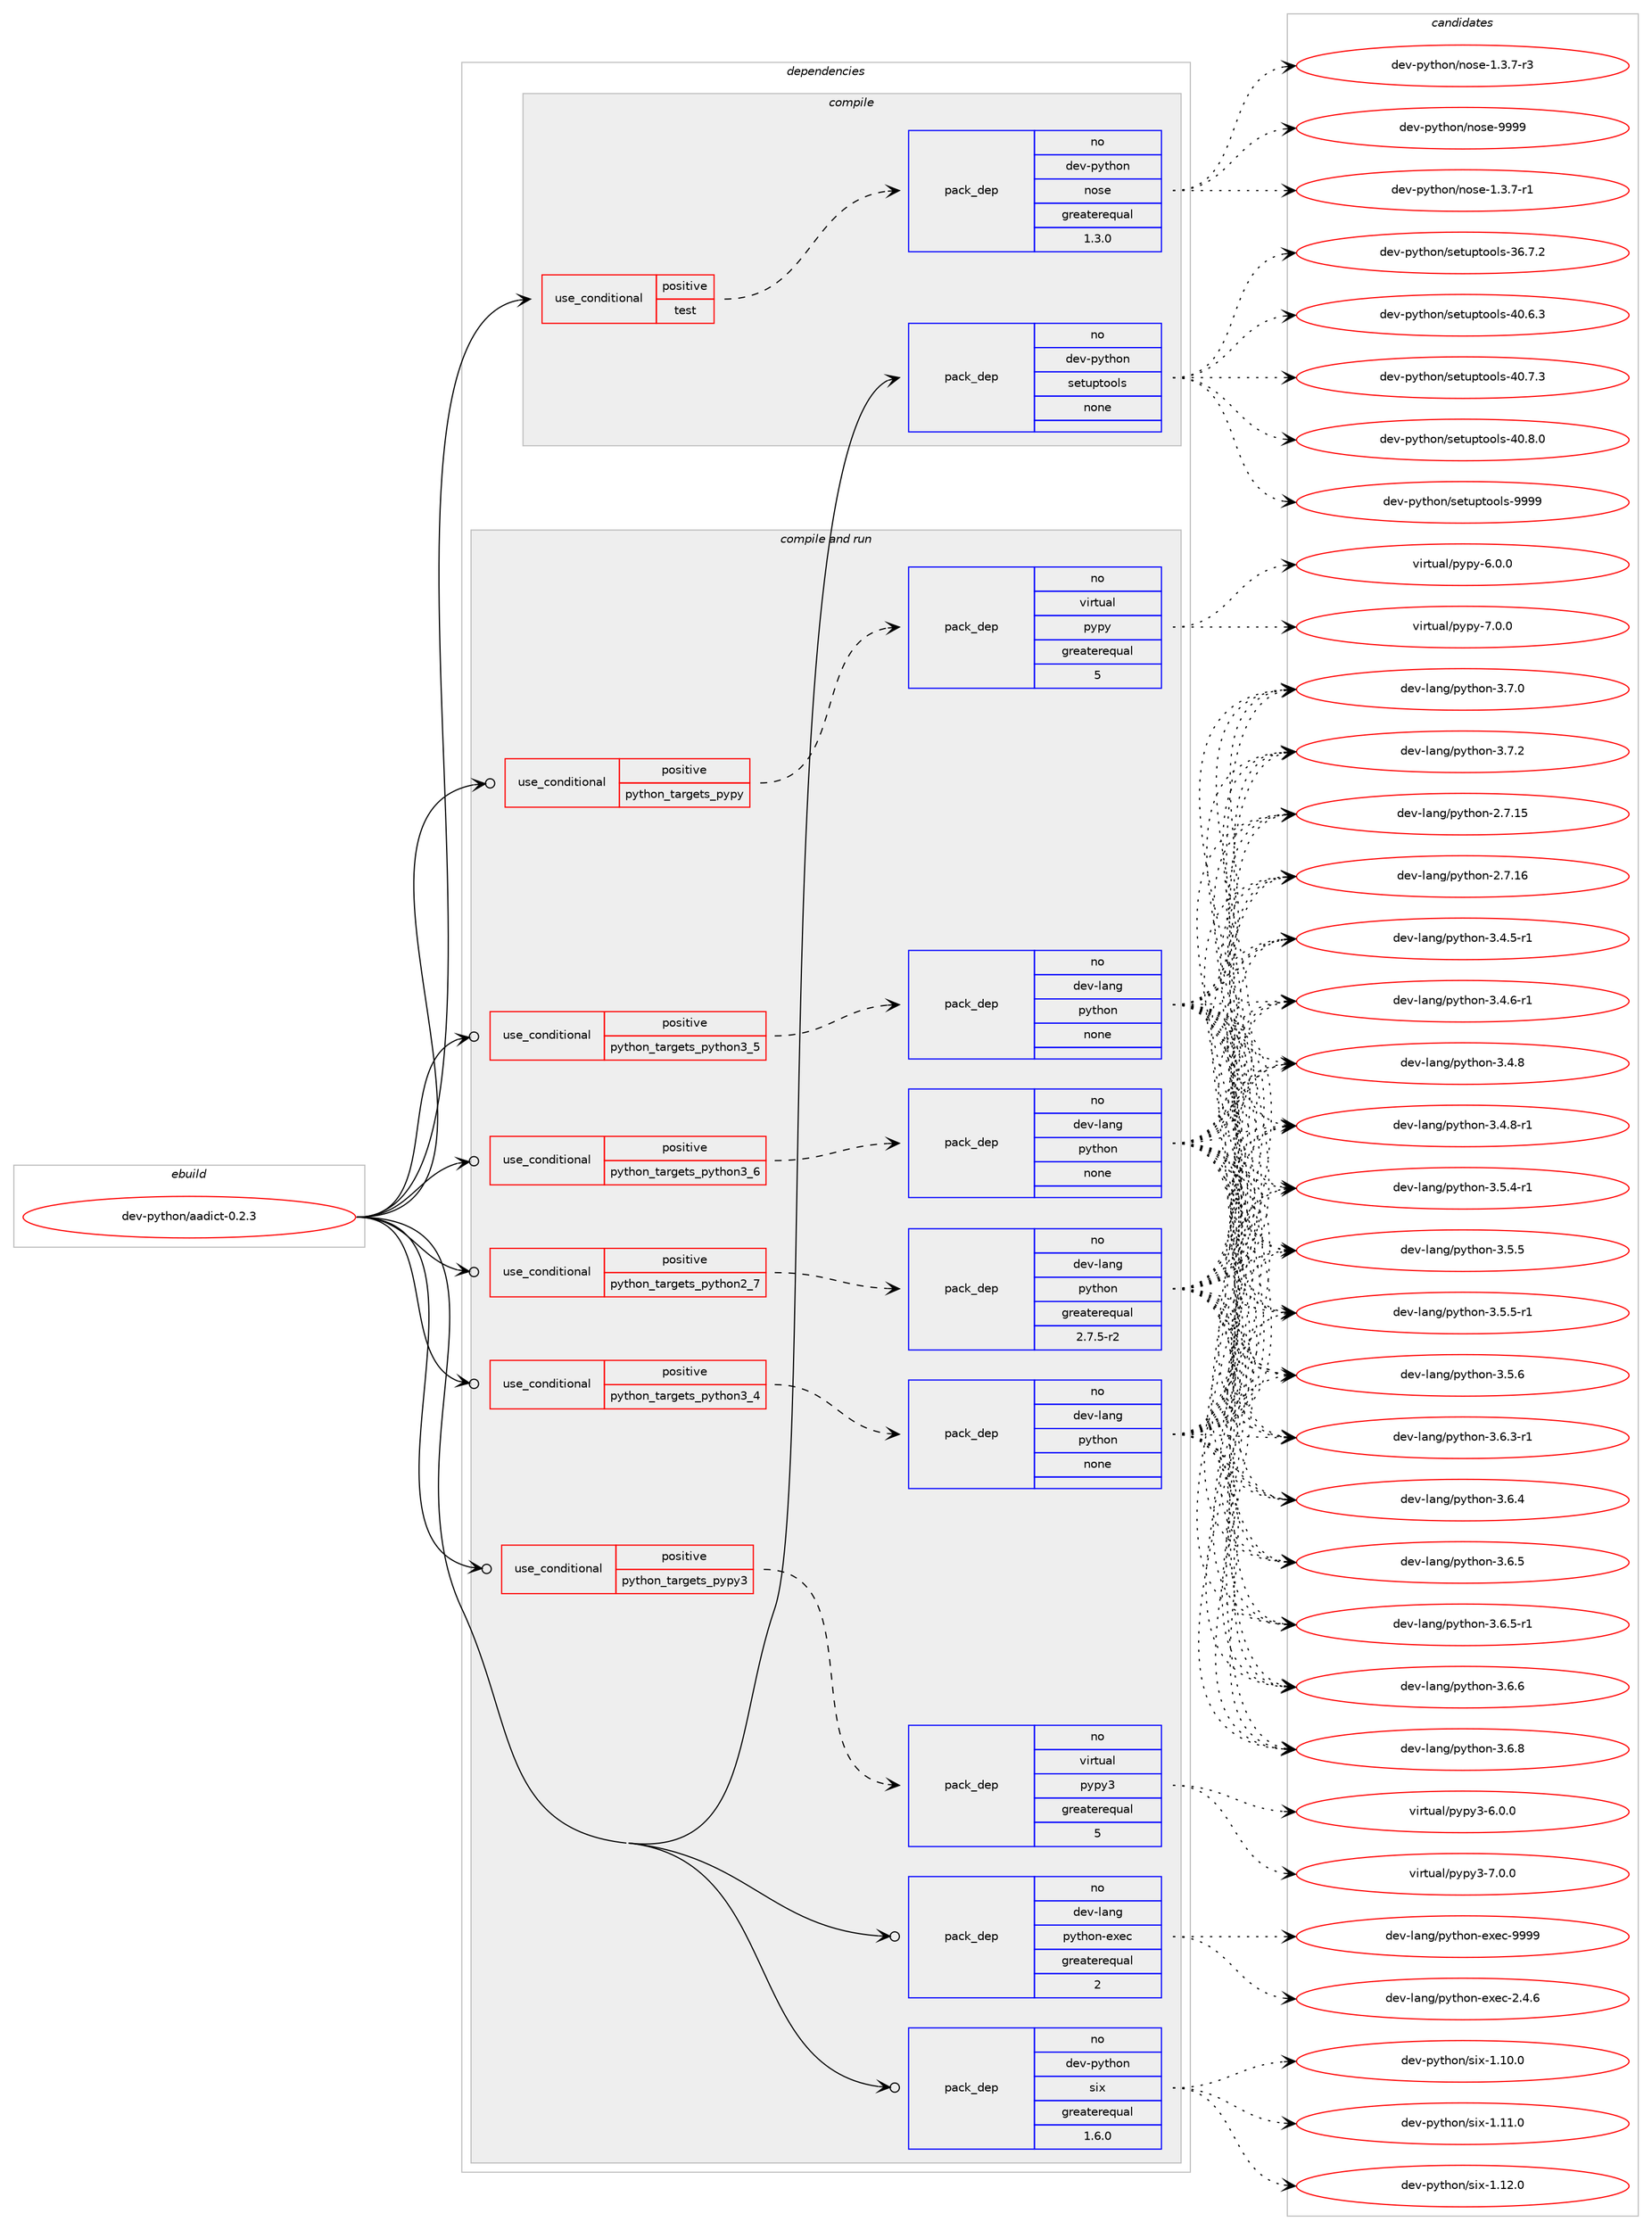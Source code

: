 digraph prolog {

# *************
# Graph options
# *************

newrank=true;
concentrate=true;
compound=true;
graph [rankdir=LR,fontname=Helvetica,fontsize=10,ranksep=1.5];#, ranksep=2.5, nodesep=0.2];
edge  [arrowhead=vee];
node  [fontname=Helvetica,fontsize=10];

# **********
# The ebuild
# **********

subgraph cluster_leftcol {
color=gray;
rank=same;
label=<<i>ebuild</i>>;
id [label="dev-python/aadict-0.2.3", color=red, width=4, href="../dev-python/aadict-0.2.3.svg"];
}

# ****************
# The dependencies
# ****************

subgraph cluster_midcol {
color=gray;
label=<<i>dependencies</i>>;
subgraph cluster_compile {
fillcolor="#eeeeee";
style=filled;
label=<<i>compile</i>>;
subgraph cond370572 {
dependency1397594 [label=<<TABLE BORDER="0" CELLBORDER="1" CELLSPACING="0" CELLPADDING="4"><TR><TD ROWSPAN="3" CELLPADDING="10">use_conditional</TD></TR><TR><TD>positive</TD></TR><TR><TD>test</TD></TR></TABLE>>, shape=none, color=red];
subgraph pack1003797 {
dependency1397595 [label=<<TABLE BORDER="0" CELLBORDER="1" CELLSPACING="0" CELLPADDING="4" WIDTH="220"><TR><TD ROWSPAN="6" CELLPADDING="30">pack_dep</TD></TR><TR><TD WIDTH="110">no</TD></TR><TR><TD>dev-python</TD></TR><TR><TD>nose</TD></TR><TR><TD>greaterequal</TD></TR><TR><TD>1.3.0</TD></TR></TABLE>>, shape=none, color=blue];
}
dependency1397594:e -> dependency1397595:w [weight=20,style="dashed",arrowhead="vee"];
}
id:e -> dependency1397594:w [weight=20,style="solid",arrowhead="vee"];
subgraph pack1003798 {
dependency1397596 [label=<<TABLE BORDER="0" CELLBORDER="1" CELLSPACING="0" CELLPADDING="4" WIDTH="220"><TR><TD ROWSPAN="6" CELLPADDING="30">pack_dep</TD></TR><TR><TD WIDTH="110">no</TD></TR><TR><TD>dev-python</TD></TR><TR><TD>setuptools</TD></TR><TR><TD>none</TD></TR><TR><TD></TD></TR></TABLE>>, shape=none, color=blue];
}
id:e -> dependency1397596:w [weight=20,style="solid",arrowhead="vee"];
}
subgraph cluster_compileandrun {
fillcolor="#eeeeee";
style=filled;
label=<<i>compile and run</i>>;
subgraph cond370573 {
dependency1397597 [label=<<TABLE BORDER="0" CELLBORDER="1" CELLSPACING="0" CELLPADDING="4"><TR><TD ROWSPAN="3" CELLPADDING="10">use_conditional</TD></TR><TR><TD>positive</TD></TR><TR><TD>python_targets_pypy</TD></TR></TABLE>>, shape=none, color=red];
subgraph pack1003799 {
dependency1397598 [label=<<TABLE BORDER="0" CELLBORDER="1" CELLSPACING="0" CELLPADDING="4" WIDTH="220"><TR><TD ROWSPAN="6" CELLPADDING="30">pack_dep</TD></TR><TR><TD WIDTH="110">no</TD></TR><TR><TD>virtual</TD></TR><TR><TD>pypy</TD></TR><TR><TD>greaterequal</TD></TR><TR><TD>5</TD></TR></TABLE>>, shape=none, color=blue];
}
dependency1397597:e -> dependency1397598:w [weight=20,style="dashed",arrowhead="vee"];
}
id:e -> dependency1397597:w [weight=20,style="solid",arrowhead="odotvee"];
subgraph cond370574 {
dependency1397599 [label=<<TABLE BORDER="0" CELLBORDER="1" CELLSPACING="0" CELLPADDING="4"><TR><TD ROWSPAN="3" CELLPADDING="10">use_conditional</TD></TR><TR><TD>positive</TD></TR><TR><TD>python_targets_pypy3</TD></TR></TABLE>>, shape=none, color=red];
subgraph pack1003800 {
dependency1397600 [label=<<TABLE BORDER="0" CELLBORDER="1" CELLSPACING="0" CELLPADDING="4" WIDTH="220"><TR><TD ROWSPAN="6" CELLPADDING="30">pack_dep</TD></TR><TR><TD WIDTH="110">no</TD></TR><TR><TD>virtual</TD></TR><TR><TD>pypy3</TD></TR><TR><TD>greaterequal</TD></TR><TR><TD>5</TD></TR></TABLE>>, shape=none, color=blue];
}
dependency1397599:e -> dependency1397600:w [weight=20,style="dashed",arrowhead="vee"];
}
id:e -> dependency1397599:w [weight=20,style="solid",arrowhead="odotvee"];
subgraph cond370575 {
dependency1397601 [label=<<TABLE BORDER="0" CELLBORDER="1" CELLSPACING="0" CELLPADDING="4"><TR><TD ROWSPAN="3" CELLPADDING="10">use_conditional</TD></TR><TR><TD>positive</TD></TR><TR><TD>python_targets_python2_7</TD></TR></TABLE>>, shape=none, color=red];
subgraph pack1003801 {
dependency1397602 [label=<<TABLE BORDER="0" CELLBORDER="1" CELLSPACING="0" CELLPADDING="4" WIDTH="220"><TR><TD ROWSPAN="6" CELLPADDING="30">pack_dep</TD></TR><TR><TD WIDTH="110">no</TD></TR><TR><TD>dev-lang</TD></TR><TR><TD>python</TD></TR><TR><TD>greaterequal</TD></TR><TR><TD>2.7.5-r2</TD></TR></TABLE>>, shape=none, color=blue];
}
dependency1397601:e -> dependency1397602:w [weight=20,style="dashed",arrowhead="vee"];
}
id:e -> dependency1397601:w [weight=20,style="solid",arrowhead="odotvee"];
subgraph cond370576 {
dependency1397603 [label=<<TABLE BORDER="0" CELLBORDER="1" CELLSPACING="0" CELLPADDING="4"><TR><TD ROWSPAN="3" CELLPADDING="10">use_conditional</TD></TR><TR><TD>positive</TD></TR><TR><TD>python_targets_python3_4</TD></TR></TABLE>>, shape=none, color=red];
subgraph pack1003802 {
dependency1397604 [label=<<TABLE BORDER="0" CELLBORDER="1" CELLSPACING="0" CELLPADDING="4" WIDTH="220"><TR><TD ROWSPAN="6" CELLPADDING="30">pack_dep</TD></TR><TR><TD WIDTH="110">no</TD></TR><TR><TD>dev-lang</TD></TR><TR><TD>python</TD></TR><TR><TD>none</TD></TR><TR><TD></TD></TR></TABLE>>, shape=none, color=blue];
}
dependency1397603:e -> dependency1397604:w [weight=20,style="dashed",arrowhead="vee"];
}
id:e -> dependency1397603:w [weight=20,style="solid",arrowhead="odotvee"];
subgraph cond370577 {
dependency1397605 [label=<<TABLE BORDER="0" CELLBORDER="1" CELLSPACING="0" CELLPADDING="4"><TR><TD ROWSPAN="3" CELLPADDING="10">use_conditional</TD></TR><TR><TD>positive</TD></TR><TR><TD>python_targets_python3_5</TD></TR></TABLE>>, shape=none, color=red];
subgraph pack1003803 {
dependency1397606 [label=<<TABLE BORDER="0" CELLBORDER="1" CELLSPACING="0" CELLPADDING="4" WIDTH="220"><TR><TD ROWSPAN="6" CELLPADDING="30">pack_dep</TD></TR><TR><TD WIDTH="110">no</TD></TR><TR><TD>dev-lang</TD></TR><TR><TD>python</TD></TR><TR><TD>none</TD></TR><TR><TD></TD></TR></TABLE>>, shape=none, color=blue];
}
dependency1397605:e -> dependency1397606:w [weight=20,style="dashed",arrowhead="vee"];
}
id:e -> dependency1397605:w [weight=20,style="solid",arrowhead="odotvee"];
subgraph cond370578 {
dependency1397607 [label=<<TABLE BORDER="0" CELLBORDER="1" CELLSPACING="0" CELLPADDING="4"><TR><TD ROWSPAN="3" CELLPADDING="10">use_conditional</TD></TR><TR><TD>positive</TD></TR><TR><TD>python_targets_python3_6</TD></TR></TABLE>>, shape=none, color=red];
subgraph pack1003804 {
dependency1397608 [label=<<TABLE BORDER="0" CELLBORDER="1" CELLSPACING="0" CELLPADDING="4" WIDTH="220"><TR><TD ROWSPAN="6" CELLPADDING="30">pack_dep</TD></TR><TR><TD WIDTH="110">no</TD></TR><TR><TD>dev-lang</TD></TR><TR><TD>python</TD></TR><TR><TD>none</TD></TR><TR><TD></TD></TR></TABLE>>, shape=none, color=blue];
}
dependency1397607:e -> dependency1397608:w [weight=20,style="dashed",arrowhead="vee"];
}
id:e -> dependency1397607:w [weight=20,style="solid",arrowhead="odotvee"];
subgraph pack1003805 {
dependency1397609 [label=<<TABLE BORDER="0" CELLBORDER="1" CELLSPACING="0" CELLPADDING="4" WIDTH="220"><TR><TD ROWSPAN="6" CELLPADDING="30">pack_dep</TD></TR><TR><TD WIDTH="110">no</TD></TR><TR><TD>dev-lang</TD></TR><TR><TD>python-exec</TD></TR><TR><TD>greaterequal</TD></TR><TR><TD>2</TD></TR></TABLE>>, shape=none, color=blue];
}
id:e -> dependency1397609:w [weight=20,style="solid",arrowhead="odotvee"];
subgraph pack1003806 {
dependency1397610 [label=<<TABLE BORDER="0" CELLBORDER="1" CELLSPACING="0" CELLPADDING="4" WIDTH="220"><TR><TD ROWSPAN="6" CELLPADDING="30">pack_dep</TD></TR><TR><TD WIDTH="110">no</TD></TR><TR><TD>dev-python</TD></TR><TR><TD>six</TD></TR><TR><TD>greaterequal</TD></TR><TR><TD>1.6.0</TD></TR></TABLE>>, shape=none, color=blue];
}
id:e -> dependency1397610:w [weight=20,style="solid",arrowhead="odotvee"];
}
subgraph cluster_run {
fillcolor="#eeeeee";
style=filled;
label=<<i>run</i>>;
}
}

# **************
# The candidates
# **************

subgraph cluster_choices {
rank=same;
color=gray;
label=<<i>candidates</i>>;

subgraph choice1003797 {
color=black;
nodesep=1;
choice10010111845112121116104111110471101111151014549465146554511449 [label="dev-python/nose-1.3.7-r1", color=red, width=4,href="../dev-python/nose-1.3.7-r1.svg"];
choice10010111845112121116104111110471101111151014549465146554511451 [label="dev-python/nose-1.3.7-r3", color=red, width=4,href="../dev-python/nose-1.3.7-r3.svg"];
choice10010111845112121116104111110471101111151014557575757 [label="dev-python/nose-9999", color=red, width=4,href="../dev-python/nose-9999.svg"];
dependency1397595:e -> choice10010111845112121116104111110471101111151014549465146554511449:w [style=dotted,weight="100"];
dependency1397595:e -> choice10010111845112121116104111110471101111151014549465146554511451:w [style=dotted,weight="100"];
dependency1397595:e -> choice10010111845112121116104111110471101111151014557575757:w [style=dotted,weight="100"];
}
subgraph choice1003798 {
color=black;
nodesep=1;
choice100101118451121211161041111104711510111611711211611111110811545515446554650 [label="dev-python/setuptools-36.7.2", color=red, width=4,href="../dev-python/setuptools-36.7.2.svg"];
choice100101118451121211161041111104711510111611711211611111110811545524846544651 [label="dev-python/setuptools-40.6.3", color=red, width=4,href="../dev-python/setuptools-40.6.3.svg"];
choice100101118451121211161041111104711510111611711211611111110811545524846554651 [label="dev-python/setuptools-40.7.3", color=red, width=4,href="../dev-python/setuptools-40.7.3.svg"];
choice100101118451121211161041111104711510111611711211611111110811545524846564648 [label="dev-python/setuptools-40.8.0", color=red, width=4,href="../dev-python/setuptools-40.8.0.svg"];
choice10010111845112121116104111110471151011161171121161111111081154557575757 [label="dev-python/setuptools-9999", color=red, width=4,href="../dev-python/setuptools-9999.svg"];
dependency1397596:e -> choice100101118451121211161041111104711510111611711211611111110811545515446554650:w [style=dotted,weight="100"];
dependency1397596:e -> choice100101118451121211161041111104711510111611711211611111110811545524846544651:w [style=dotted,weight="100"];
dependency1397596:e -> choice100101118451121211161041111104711510111611711211611111110811545524846554651:w [style=dotted,weight="100"];
dependency1397596:e -> choice100101118451121211161041111104711510111611711211611111110811545524846564648:w [style=dotted,weight="100"];
dependency1397596:e -> choice10010111845112121116104111110471151011161171121161111111081154557575757:w [style=dotted,weight="100"];
}
subgraph choice1003799 {
color=black;
nodesep=1;
choice1181051141161179710847112121112121455446484648 [label="virtual/pypy-6.0.0", color=red, width=4,href="../virtual/pypy-6.0.0.svg"];
choice1181051141161179710847112121112121455546484648 [label="virtual/pypy-7.0.0", color=red, width=4,href="../virtual/pypy-7.0.0.svg"];
dependency1397598:e -> choice1181051141161179710847112121112121455446484648:w [style=dotted,weight="100"];
dependency1397598:e -> choice1181051141161179710847112121112121455546484648:w [style=dotted,weight="100"];
}
subgraph choice1003800 {
color=black;
nodesep=1;
choice118105114116117971084711212111212151455446484648 [label="virtual/pypy3-6.0.0", color=red, width=4,href="../virtual/pypy3-6.0.0.svg"];
choice118105114116117971084711212111212151455546484648 [label="virtual/pypy3-7.0.0", color=red, width=4,href="../virtual/pypy3-7.0.0.svg"];
dependency1397600:e -> choice118105114116117971084711212111212151455446484648:w [style=dotted,weight="100"];
dependency1397600:e -> choice118105114116117971084711212111212151455546484648:w [style=dotted,weight="100"];
}
subgraph choice1003801 {
color=black;
nodesep=1;
choice10010111845108971101034711212111610411111045504655464953 [label="dev-lang/python-2.7.15", color=red, width=4,href="../dev-lang/python-2.7.15.svg"];
choice10010111845108971101034711212111610411111045504655464954 [label="dev-lang/python-2.7.16", color=red, width=4,href="../dev-lang/python-2.7.16.svg"];
choice1001011184510897110103471121211161041111104551465246534511449 [label="dev-lang/python-3.4.5-r1", color=red, width=4,href="../dev-lang/python-3.4.5-r1.svg"];
choice1001011184510897110103471121211161041111104551465246544511449 [label="dev-lang/python-3.4.6-r1", color=red, width=4,href="../dev-lang/python-3.4.6-r1.svg"];
choice100101118451089711010347112121116104111110455146524656 [label="dev-lang/python-3.4.8", color=red, width=4,href="../dev-lang/python-3.4.8.svg"];
choice1001011184510897110103471121211161041111104551465246564511449 [label="dev-lang/python-3.4.8-r1", color=red, width=4,href="../dev-lang/python-3.4.8-r1.svg"];
choice1001011184510897110103471121211161041111104551465346524511449 [label="dev-lang/python-3.5.4-r1", color=red, width=4,href="../dev-lang/python-3.5.4-r1.svg"];
choice100101118451089711010347112121116104111110455146534653 [label="dev-lang/python-3.5.5", color=red, width=4,href="../dev-lang/python-3.5.5.svg"];
choice1001011184510897110103471121211161041111104551465346534511449 [label="dev-lang/python-3.5.5-r1", color=red, width=4,href="../dev-lang/python-3.5.5-r1.svg"];
choice100101118451089711010347112121116104111110455146534654 [label="dev-lang/python-3.5.6", color=red, width=4,href="../dev-lang/python-3.5.6.svg"];
choice1001011184510897110103471121211161041111104551465446514511449 [label="dev-lang/python-3.6.3-r1", color=red, width=4,href="../dev-lang/python-3.6.3-r1.svg"];
choice100101118451089711010347112121116104111110455146544652 [label="dev-lang/python-3.6.4", color=red, width=4,href="../dev-lang/python-3.6.4.svg"];
choice100101118451089711010347112121116104111110455146544653 [label="dev-lang/python-3.6.5", color=red, width=4,href="../dev-lang/python-3.6.5.svg"];
choice1001011184510897110103471121211161041111104551465446534511449 [label="dev-lang/python-3.6.5-r1", color=red, width=4,href="../dev-lang/python-3.6.5-r1.svg"];
choice100101118451089711010347112121116104111110455146544654 [label="dev-lang/python-3.6.6", color=red, width=4,href="../dev-lang/python-3.6.6.svg"];
choice100101118451089711010347112121116104111110455146544656 [label="dev-lang/python-3.6.8", color=red, width=4,href="../dev-lang/python-3.6.8.svg"];
choice100101118451089711010347112121116104111110455146554648 [label="dev-lang/python-3.7.0", color=red, width=4,href="../dev-lang/python-3.7.0.svg"];
choice100101118451089711010347112121116104111110455146554650 [label="dev-lang/python-3.7.2", color=red, width=4,href="../dev-lang/python-3.7.2.svg"];
dependency1397602:e -> choice10010111845108971101034711212111610411111045504655464953:w [style=dotted,weight="100"];
dependency1397602:e -> choice10010111845108971101034711212111610411111045504655464954:w [style=dotted,weight="100"];
dependency1397602:e -> choice1001011184510897110103471121211161041111104551465246534511449:w [style=dotted,weight="100"];
dependency1397602:e -> choice1001011184510897110103471121211161041111104551465246544511449:w [style=dotted,weight="100"];
dependency1397602:e -> choice100101118451089711010347112121116104111110455146524656:w [style=dotted,weight="100"];
dependency1397602:e -> choice1001011184510897110103471121211161041111104551465246564511449:w [style=dotted,weight="100"];
dependency1397602:e -> choice1001011184510897110103471121211161041111104551465346524511449:w [style=dotted,weight="100"];
dependency1397602:e -> choice100101118451089711010347112121116104111110455146534653:w [style=dotted,weight="100"];
dependency1397602:e -> choice1001011184510897110103471121211161041111104551465346534511449:w [style=dotted,weight="100"];
dependency1397602:e -> choice100101118451089711010347112121116104111110455146534654:w [style=dotted,weight="100"];
dependency1397602:e -> choice1001011184510897110103471121211161041111104551465446514511449:w [style=dotted,weight="100"];
dependency1397602:e -> choice100101118451089711010347112121116104111110455146544652:w [style=dotted,weight="100"];
dependency1397602:e -> choice100101118451089711010347112121116104111110455146544653:w [style=dotted,weight="100"];
dependency1397602:e -> choice1001011184510897110103471121211161041111104551465446534511449:w [style=dotted,weight="100"];
dependency1397602:e -> choice100101118451089711010347112121116104111110455146544654:w [style=dotted,weight="100"];
dependency1397602:e -> choice100101118451089711010347112121116104111110455146544656:w [style=dotted,weight="100"];
dependency1397602:e -> choice100101118451089711010347112121116104111110455146554648:w [style=dotted,weight="100"];
dependency1397602:e -> choice100101118451089711010347112121116104111110455146554650:w [style=dotted,weight="100"];
}
subgraph choice1003802 {
color=black;
nodesep=1;
choice10010111845108971101034711212111610411111045504655464953 [label="dev-lang/python-2.7.15", color=red, width=4,href="../dev-lang/python-2.7.15.svg"];
choice10010111845108971101034711212111610411111045504655464954 [label="dev-lang/python-2.7.16", color=red, width=4,href="../dev-lang/python-2.7.16.svg"];
choice1001011184510897110103471121211161041111104551465246534511449 [label="dev-lang/python-3.4.5-r1", color=red, width=4,href="../dev-lang/python-3.4.5-r1.svg"];
choice1001011184510897110103471121211161041111104551465246544511449 [label="dev-lang/python-3.4.6-r1", color=red, width=4,href="../dev-lang/python-3.4.6-r1.svg"];
choice100101118451089711010347112121116104111110455146524656 [label="dev-lang/python-3.4.8", color=red, width=4,href="../dev-lang/python-3.4.8.svg"];
choice1001011184510897110103471121211161041111104551465246564511449 [label="dev-lang/python-3.4.8-r1", color=red, width=4,href="../dev-lang/python-3.4.8-r1.svg"];
choice1001011184510897110103471121211161041111104551465346524511449 [label="dev-lang/python-3.5.4-r1", color=red, width=4,href="../dev-lang/python-3.5.4-r1.svg"];
choice100101118451089711010347112121116104111110455146534653 [label="dev-lang/python-3.5.5", color=red, width=4,href="../dev-lang/python-3.5.5.svg"];
choice1001011184510897110103471121211161041111104551465346534511449 [label="dev-lang/python-3.5.5-r1", color=red, width=4,href="../dev-lang/python-3.5.5-r1.svg"];
choice100101118451089711010347112121116104111110455146534654 [label="dev-lang/python-3.5.6", color=red, width=4,href="../dev-lang/python-3.5.6.svg"];
choice1001011184510897110103471121211161041111104551465446514511449 [label="dev-lang/python-3.6.3-r1", color=red, width=4,href="../dev-lang/python-3.6.3-r1.svg"];
choice100101118451089711010347112121116104111110455146544652 [label="dev-lang/python-3.6.4", color=red, width=4,href="../dev-lang/python-3.6.4.svg"];
choice100101118451089711010347112121116104111110455146544653 [label="dev-lang/python-3.6.5", color=red, width=4,href="../dev-lang/python-3.6.5.svg"];
choice1001011184510897110103471121211161041111104551465446534511449 [label="dev-lang/python-3.6.5-r1", color=red, width=4,href="../dev-lang/python-3.6.5-r1.svg"];
choice100101118451089711010347112121116104111110455146544654 [label="dev-lang/python-3.6.6", color=red, width=4,href="../dev-lang/python-3.6.6.svg"];
choice100101118451089711010347112121116104111110455146544656 [label="dev-lang/python-3.6.8", color=red, width=4,href="../dev-lang/python-3.6.8.svg"];
choice100101118451089711010347112121116104111110455146554648 [label="dev-lang/python-3.7.0", color=red, width=4,href="../dev-lang/python-3.7.0.svg"];
choice100101118451089711010347112121116104111110455146554650 [label="dev-lang/python-3.7.2", color=red, width=4,href="../dev-lang/python-3.7.2.svg"];
dependency1397604:e -> choice10010111845108971101034711212111610411111045504655464953:w [style=dotted,weight="100"];
dependency1397604:e -> choice10010111845108971101034711212111610411111045504655464954:w [style=dotted,weight="100"];
dependency1397604:e -> choice1001011184510897110103471121211161041111104551465246534511449:w [style=dotted,weight="100"];
dependency1397604:e -> choice1001011184510897110103471121211161041111104551465246544511449:w [style=dotted,weight="100"];
dependency1397604:e -> choice100101118451089711010347112121116104111110455146524656:w [style=dotted,weight="100"];
dependency1397604:e -> choice1001011184510897110103471121211161041111104551465246564511449:w [style=dotted,weight="100"];
dependency1397604:e -> choice1001011184510897110103471121211161041111104551465346524511449:w [style=dotted,weight="100"];
dependency1397604:e -> choice100101118451089711010347112121116104111110455146534653:w [style=dotted,weight="100"];
dependency1397604:e -> choice1001011184510897110103471121211161041111104551465346534511449:w [style=dotted,weight="100"];
dependency1397604:e -> choice100101118451089711010347112121116104111110455146534654:w [style=dotted,weight="100"];
dependency1397604:e -> choice1001011184510897110103471121211161041111104551465446514511449:w [style=dotted,weight="100"];
dependency1397604:e -> choice100101118451089711010347112121116104111110455146544652:w [style=dotted,weight="100"];
dependency1397604:e -> choice100101118451089711010347112121116104111110455146544653:w [style=dotted,weight="100"];
dependency1397604:e -> choice1001011184510897110103471121211161041111104551465446534511449:w [style=dotted,weight="100"];
dependency1397604:e -> choice100101118451089711010347112121116104111110455146544654:w [style=dotted,weight="100"];
dependency1397604:e -> choice100101118451089711010347112121116104111110455146544656:w [style=dotted,weight="100"];
dependency1397604:e -> choice100101118451089711010347112121116104111110455146554648:w [style=dotted,weight="100"];
dependency1397604:e -> choice100101118451089711010347112121116104111110455146554650:w [style=dotted,weight="100"];
}
subgraph choice1003803 {
color=black;
nodesep=1;
choice10010111845108971101034711212111610411111045504655464953 [label="dev-lang/python-2.7.15", color=red, width=4,href="../dev-lang/python-2.7.15.svg"];
choice10010111845108971101034711212111610411111045504655464954 [label="dev-lang/python-2.7.16", color=red, width=4,href="../dev-lang/python-2.7.16.svg"];
choice1001011184510897110103471121211161041111104551465246534511449 [label="dev-lang/python-3.4.5-r1", color=red, width=4,href="../dev-lang/python-3.4.5-r1.svg"];
choice1001011184510897110103471121211161041111104551465246544511449 [label="dev-lang/python-3.4.6-r1", color=red, width=4,href="../dev-lang/python-3.4.6-r1.svg"];
choice100101118451089711010347112121116104111110455146524656 [label="dev-lang/python-3.4.8", color=red, width=4,href="../dev-lang/python-3.4.8.svg"];
choice1001011184510897110103471121211161041111104551465246564511449 [label="dev-lang/python-3.4.8-r1", color=red, width=4,href="../dev-lang/python-3.4.8-r1.svg"];
choice1001011184510897110103471121211161041111104551465346524511449 [label="dev-lang/python-3.5.4-r1", color=red, width=4,href="../dev-lang/python-3.5.4-r1.svg"];
choice100101118451089711010347112121116104111110455146534653 [label="dev-lang/python-3.5.5", color=red, width=4,href="../dev-lang/python-3.5.5.svg"];
choice1001011184510897110103471121211161041111104551465346534511449 [label="dev-lang/python-3.5.5-r1", color=red, width=4,href="../dev-lang/python-3.5.5-r1.svg"];
choice100101118451089711010347112121116104111110455146534654 [label="dev-lang/python-3.5.6", color=red, width=4,href="../dev-lang/python-3.5.6.svg"];
choice1001011184510897110103471121211161041111104551465446514511449 [label="dev-lang/python-3.6.3-r1", color=red, width=4,href="../dev-lang/python-3.6.3-r1.svg"];
choice100101118451089711010347112121116104111110455146544652 [label="dev-lang/python-3.6.4", color=red, width=4,href="../dev-lang/python-3.6.4.svg"];
choice100101118451089711010347112121116104111110455146544653 [label="dev-lang/python-3.6.5", color=red, width=4,href="../dev-lang/python-3.6.5.svg"];
choice1001011184510897110103471121211161041111104551465446534511449 [label="dev-lang/python-3.6.5-r1", color=red, width=4,href="../dev-lang/python-3.6.5-r1.svg"];
choice100101118451089711010347112121116104111110455146544654 [label="dev-lang/python-3.6.6", color=red, width=4,href="../dev-lang/python-3.6.6.svg"];
choice100101118451089711010347112121116104111110455146544656 [label="dev-lang/python-3.6.8", color=red, width=4,href="../dev-lang/python-3.6.8.svg"];
choice100101118451089711010347112121116104111110455146554648 [label="dev-lang/python-3.7.0", color=red, width=4,href="../dev-lang/python-3.7.0.svg"];
choice100101118451089711010347112121116104111110455146554650 [label="dev-lang/python-3.7.2", color=red, width=4,href="../dev-lang/python-3.7.2.svg"];
dependency1397606:e -> choice10010111845108971101034711212111610411111045504655464953:w [style=dotted,weight="100"];
dependency1397606:e -> choice10010111845108971101034711212111610411111045504655464954:w [style=dotted,weight="100"];
dependency1397606:e -> choice1001011184510897110103471121211161041111104551465246534511449:w [style=dotted,weight="100"];
dependency1397606:e -> choice1001011184510897110103471121211161041111104551465246544511449:w [style=dotted,weight="100"];
dependency1397606:e -> choice100101118451089711010347112121116104111110455146524656:w [style=dotted,weight="100"];
dependency1397606:e -> choice1001011184510897110103471121211161041111104551465246564511449:w [style=dotted,weight="100"];
dependency1397606:e -> choice1001011184510897110103471121211161041111104551465346524511449:w [style=dotted,weight="100"];
dependency1397606:e -> choice100101118451089711010347112121116104111110455146534653:w [style=dotted,weight="100"];
dependency1397606:e -> choice1001011184510897110103471121211161041111104551465346534511449:w [style=dotted,weight="100"];
dependency1397606:e -> choice100101118451089711010347112121116104111110455146534654:w [style=dotted,weight="100"];
dependency1397606:e -> choice1001011184510897110103471121211161041111104551465446514511449:w [style=dotted,weight="100"];
dependency1397606:e -> choice100101118451089711010347112121116104111110455146544652:w [style=dotted,weight="100"];
dependency1397606:e -> choice100101118451089711010347112121116104111110455146544653:w [style=dotted,weight="100"];
dependency1397606:e -> choice1001011184510897110103471121211161041111104551465446534511449:w [style=dotted,weight="100"];
dependency1397606:e -> choice100101118451089711010347112121116104111110455146544654:w [style=dotted,weight="100"];
dependency1397606:e -> choice100101118451089711010347112121116104111110455146544656:w [style=dotted,weight="100"];
dependency1397606:e -> choice100101118451089711010347112121116104111110455146554648:w [style=dotted,weight="100"];
dependency1397606:e -> choice100101118451089711010347112121116104111110455146554650:w [style=dotted,weight="100"];
}
subgraph choice1003804 {
color=black;
nodesep=1;
choice10010111845108971101034711212111610411111045504655464953 [label="dev-lang/python-2.7.15", color=red, width=4,href="../dev-lang/python-2.7.15.svg"];
choice10010111845108971101034711212111610411111045504655464954 [label="dev-lang/python-2.7.16", color=red, width=4,href="../dev-lang/python-2.7.16.svg"];
choice1001011184510897110103471121211161041111104551465246534511449 [label="dev-lang/python-3.4.5-r1", color=red, width=4,href="../dev-lang/python-3.4.5-r1.svg"];
choice1001011184510897110103471121211161041111104551465246544511449 [label="dev-lang/python-3.4.6-r1", color=red, width=4,href="../dev-lang/python-3.4.6-r1.svg"];
choice100101118451089711010347112121116104111110455146524656 [label="dev-lang/python-3.4.8", color=red, width=4,href="../dev-lang/python-3.4.8.svg"];
choice1001011184510897110103471121211161041111104551465246564511449 [label="dev-lang/python-3.4.8-r1", color=red, width=4,href="../dev-lang/python-3.4.8-r1.svg"];
choice1001011184510897110103471121211161041111104551465346524511449 [label="dev-lang/python-3.5.4-r1", color=red, width=4,href="../dev-lang/python-3.5.4-r1.svg"];
choice100101118451089711010347112121116104111110455146534653 [label="dev-lang/python-3.5.5", color=red, width=4,href="../dev-lang/python-3.5.5.svg"];
choice1001011184510897110103471121211161041111104551465346534511449 [label="dev-lang/python-3.5.5-r1", color=red, width=4,href="../dev-lang/python-3.5.5-r1.svg"];
choice100101118451089711010347112121116104111110455146534654 [label="dev-lang/python-3.5.6", color=red, width=4,href="../dev-lang/python-3.5.6.svg"];
choice1001011184510897110103471121211161041111104551465446514511449 [label="dev-lang/python-3.6.3-r1", color=red, width=4,href="../dev-lang/python-3.6.3-r1.svg"];
choice100101118451089711010347112121116104111110455146544652 [label="dev-lang/python-3.6.4", color=red, width=4,href="../dev-lang/python-3.6.4.svg"];
choice100101118451089711010347112121116104111110455146544653 [label="dev-lang/python-3.6.5", color=red, width=4,href="../dev-lang/python-3.6.5.svg"];
choice1001011184510897110103471121211161041111104551465446534511449 [label="dev-lang/python-3.6.5-r1", color=red, width=4,href="../dev-lang/python-3.6.5-r1.svg"];
choice100101118451089711010347112121116104111110455146544654 [label="dev-lang/python-3.6.6", color=red, width=4,href="../dev-lang/python-3.6.6.svg"];
choice100101118451089711010347112121116104111110455146544656 [label="dev-lang/python-3.6.8", color=red, width=4,href="../dev-lang/python-3.6.8.svg"];
choice100101118451089711010347112121116104111110455146554648 [label="dev-lang/python-3.7.0", color=red, width=4,href="../dev-lang/python-3.7.0.svg"];
choice100101118451089711010347112121116104111110455146554650 [label="dev-lang/python-3.7.2", color=red, width=4,href="../dev-lang/python-3.7.2.svg"];
dependency1397608:e -> choice10010111845108971101034711212111610411111045504655464953:w [style=dotted,weight="100"];
dependency1397608:e -> choice10010111845108971101034711212111610411111045504655464954:w [style=dotted,weight="100"];
dependency1397608:e -> choice1001011184510897110103471121211161041111104551465246534511449:w [style=dotted,weight="100"];
dependency1397608:e -> choice1001011184510897110103471121211161041111104551465246544511449:w [style=dotted,weight="100"];
dependency1397608:e -> choice100101118451089711010347112121116104111110455146524656:w [style=dotted,weight="100"];
dependency1397608:e -> choice1001011184510897110103471121211161041111104551465246564511449:w [style=dotted,weight="100"];
dependency1397608:e -> choice1001011184510897110103471121211161041111104551465346524511449:w [style=dotted,weight="100"];
dependency1397608:e -> choice100101118451089711010347112121116104111110455146534653:w [style=dotted,weight="100"];
dependency1397608:e -> choice1001011184510897110103471121211161041111104551465346534511449:w [style=dotted,weight="100"];
dependency1397608:e -> choice100101118451089711010347112121116104111110455146534654:w [style=dotted,weight="100"];
dependency1397608:e -> choice1001011184510897110103471121211161041111104551465446514511449:w [style=dotted,weight="100"];
dependency1397608:e -> choice100101118451089711010347112121116104111110455146544652:w [style=dotted,weight="100"];
dependency1397608:e -> choice100101118451089711010347112121116104111110455146544653:w [style=dotted,weight="100"];
dependency1397608:e -> choice1001011184510897110103471121211161041111104551465446534511449:w [style=dotted,weight="100"];
dependency1397608:e -> choice100101118451089711010347112121116104111110455146544654:w [style=dotted,weight="100"];
dependency1397608:e -> choice100101118451089711010347112121116104111110455146544656:w [style=dotted,weight="100"];
dependency1397608:e -> choice100101118451089711010347112121116104111110455146554648:w [style=dotted,weight="100"];
dependency1397608:e -> choice100101118451089711010347112121116104111110455146554650:w [style=dotted,weight="100"];
}
subgraph choice1003805 {
color=black;
nodesep=1;
choice1001011184510897110103471121211161041111104510112010199455046524654 [label="dev-lang/python-exec-2.4.6", color=red, width=4,href="../dev-lang/python-exec-2.4.6.svg"];
choice10010111845108971101034711212111610411111045101120101994557575757 [label="dev-lang/python-exec-9999", color=red, width=4,href="../dev-lang/python-exec-9999.svg"];
dependency1397609:e -> choice1001011184510897110103471121211161041111104510112010199455046524654:w [style=dotted,weight="100"];
dependency1397609:e -> choice10010111845108971101034711212111610411111045101120101994557575757:w [style=dotted,weight="100"];
}
subgraph choice1003806 {
color=black;
nodesep=1;
choice100101118451121211161041111104711510512045494649484648 [label="dev-python/six-1.10.0", color=red, width=4,href="../dev-python/six-1.10.0.svg"];
choice100101118451121211161041111104711510512045494649494648 [label="dev-python/six-1.11.0", color=red, width=4,href="../dev-python/six-1.11.0.svg"];
choice100101118451121211161041111104711510512045494649504648 [label="dev-python/six-1.12.0", color=red, width=4,href="../dev-python/six-1.12.0.svg"];
dependency1397610:e -> choice100101118451121211161041111104711510512045494649484648:w [style=dotted,weight="100"];
dependency1397610:e -> choice100101118451121211161041111104711510512045494649494648:w [style=dotted,weight="100"];
dependency1397610:e -> choice100101118451121211161041111104711510512045494649504648:w [style=dotted,weight="100"];
}
}

}
